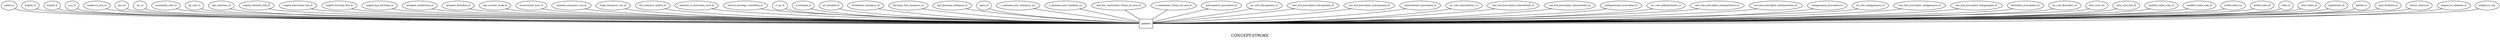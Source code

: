 graph ER {
	node [shape=box]
	patient [fontsize="10pt"]
	node [shape=ellipse]
	patient_patient_id [label=patient_id fontsize="8pt"]
	patient_patient_id -- patient [len=1.5]
	patient_hospital_cd [label=hospital_cd fontsize="8pt"]
	patient_hospital_cd -- patient [len=1.5]
	patient_hospital_st [label=hospital_st fontsize="8pt"]
	patient_hospital_st -- patient [len=1.5]
	patient_ccaa_cd [label=ccaa_cd fontsize="8pt"]
	patient_ccaa_cd -- patient [len=1.5]
	patient_healthcare_area_cd [label=healthcare_area_cd fontsize="8pt"]
	patient_healthcare_area_cd -- patient [len=2.1]
	patient_age_nm [label=age_nm fontsize="8pt"]
	patient_age_nm -- patient [len=1.5]
	patient_sex_cd [label=sex_cd fontsize="8pt"]
	patient_sex_cd -- patient [len=1.5]
	patient_municipality_code_cd [label=municipality_code_cd fontsize="8pt"]
	patient_municipality_code_cd -- patient [len=2.1]
	patient_zip_code_cd [label=zip_code_cd fontsize="8pt"]
	patient_zip_code_cd -- patient [len=1.5]
	patient_type_admission_cd [label=type_admission_cd fontsize="8pt"]
	patient_type_admission_cd -- patient [len=2.1]
	patient_hospital_admission_date_dt [label=hospital_admission_date_dt fontsize="8pt"]
	patient_hospital_admission_date_dt -- patient [len=2.1]
	patient_hospital_intervention_date_dt [label=hospital_intervention_date_dt fontsize="8pt"]
	patient_hospital_intervention_date_dt -- patient [len=2.1]
	patient_hospital_discharge_date_dt [label=hospital_discharge_date_dt fontsize="8pt"]
	patient_hospital_discharge_date_dt -- patient [len=2.1]
	patient_hospital_type_discharge_cd [label=hospital_type_discharge_cd fontsize="8pt"]
	patient_hospital_type_discharge_cd -- patient [len=2.1]
	patient_inhospital_trombectomy_bl [label=inhospital_trombectomy_bl fontsize="8pt"]
	patient_inhospital_trombectomy_bl -- patient [len=2.1]
	patient_inhospital_fibrinolysis_bl [label=inhospital_fibrinolysis_bl fontsize="8pt"]
	patient_inhospital_fibrinolysis_bl -- patient [len=2.1]
	patient_type_ischemic_stroke_bl [label=type_ischemic_stroke_bl fontsize="8pt"]
	patient_type_ischemic_stroke_bl -- patient [len=2.1]
	patient_socioeconomic_level_cd [label=socioeconomic_level_cd fontsize="8pt"]
	patient_socioeconomic_level_cd -- patient [len=2.1]
	patient_admission_emergency_care_dt [label=admission_emergency_care_dt fontsize="8pt"]
	patient_admission_emergency_care_dt -- patient [len=2.1]
	patient_triage_emergency_care_dt [label=triage_emergency_care_dt fontsize="8pt"]
	patient_triage_emergency_care_dt -- patient [len=2.1]
	patient_first_asisstance_medical_dt [label=first_asisstance_medical_dt fontsize="8pt"]
	patient_first_asisstance_medical_dt -- patient [len=2.1]
	patient_admission_to_observation_ward_dt [label=admission_to_observation_ward_dt fontsize="8pt"]
	patient_admission_to_observation_ward_dt -- patient [len=2.1]
	patient_internal_neurology_consultation_dt [label=internal_neurology_consultation_dt fontsize="8pt"]
	patient_internal_neurology_consultation_dt -- patient [len=2.1]
	patient_ct_mri_dt [label=ct_mri_dt fontsize="8pt"]
	patient_ct_mri_dt -- patient [len=1.5]
	patient_ct_inhospital_bl [label=ct_inhospital_bl fontsize="8pt"]
	patient_ct_inhospital_bl -- patient [len=2.1]
	patient_mri_inhospital_bl [label=mri_inhospital_bl fontsize="8pt"]
	patient_mri_inhospital_bl -- patient [len=2.1]
	patient_thrombolysis_emergency_dt [label=thrombolysis_emergency_dt fontsize="8pt"]
	patient_thrombolysis_emergency_dt -- patient [len=2.1]
	patient_discharge_from_emergency_dt [label=discharge_from_emergency_dt fontsize="8pt"]
	patient_discharge_from_emergency_dt -- patient [len=2.1]
	patient_type_discharge_emergency_bl [label=type_discharge_emergency_bl fontsize="8pt"]
	patient_type_discharge_emergency_bl -- patient [len=2.1]
	patient_exitus_dt [label=exitus_dt fontsize="8pt"]
	patient_exitus_dt -- patient [len=1.5]
	patient_n_admission_prior_emergency_nm [label=n_admission_prior_emergency_nm fontsize="8pt"]
	patient_n_admission_prior_emergency_nm -- patient [len=2.1]
	patient_n_admission_prior_inhospital_nm [label=n_admission_prior_inhospital_nm fontsize="8pt"]
	patient_n_admission_prior_inhospital_nm -- patient [len=2.1]
	patient_date_first_readmissions_30days_all_cause_dt [label=date_first_readmissions_30days_all_cause_dt fontsize="8pt"]
	patient_date_first_readmissions_30days_all_cause_dt -- patient [len=2.1]
	patient_n_readmissions_30days_all_cause_bl [label=n_readmissions_30days_all_cause_bl fontsize="8pt"]
	patient_n_readmissions_30days_all_cause_bl -- patient [len=2.1]
	patient_anticoagulants_prescriptions_bl [label=anticoagulants_prescriptions_bl fontsize="8pt"]
	patient_anticoagulants_prescriptions_bl -- patient [len=2.1]
	patient_atc_code_anticoagulants_cd [label=atc_code_anticoagulants_cd fontsize="8pt"]
	patient_atc_code_anticoagulants_cd -- patient [len=2.1]
	patient_start_date_prescription_anticoagulants_dt [label=start_date_prescription_anticoagulants_dt fontsize="8pt"]
	patient_start_date_prescription_anticoagulants_dt -- patient [len=2.1]
	patient_end_date_prescription_anticoagulants_dt [label=end_date_prescription_anticoagulants_dt fontsize="8pt"]
	patient_end_date_prescription_anticoagulants_dt -- patient [len=2.1]
	patient_antiarrhythmics_prescription_bl [label=antiarrhythmics_prescription_bl fontsize="8pt"]
	patient_antiarrhythmics_prescription_bl -- patient [len=2.1]
	patient_atc_code_antiarrhythmic_cd [label=atc_code_antiarrhythmic_cd fontsize="8pt"]
	patient_atc_code_antiarrhythmic_cd -- patient [len=2.1]
	patient_start_date_prescription_antiarrhythmic_dt [label=start_date_prescription_antiarrhythmic_dt fontsize="8pt"]
	patient_start_date_prescription_antiarrhythmic_dt -- patient [len=2.1]
	patient_end_date_prescription_antiarrhythmic_dt [label=end_date_prescription_antiarrhythmic_dt fontsize="8pt"]
	patient_end_date_prescription_antiarrhythmic_dt -- patient [len=2.1]
	patient_antihypertensive_prescription_bl [label=antihypertensive_prescription_bl fontsize="8pt"]
	patient_antihypertensive_prescription_bl -- patient [len=2.1]
	patient_atc_code_antihypertensive_cd [label=atc_code_antihypertensive_cd fontsize="8pt"]
	patient_atc_code_antihypertensive_cd -- patient [len=2.1]
	patient_start_date_prescription_antihypertensive_dt [label=start_date_prescription_antihypertensive_dt fontsize="8pt"]
	patient_start_date_prescription_antihypertensive_dt -- patient [len=2.1]
	patient_end_date_prescription_antihypertensive_dt [label=end_date_prescription_antihypertensive_dt fontsize="8pt"]
	patient_end_date_prescription_antihypertensive_dt -- patient [len=2.1]
	patient_antiaggregants_prescription_bl [label=antiaggregants_prescription_bl fontsize="8pt"]
	patient_antiaggregants_prescription_bl -- patient [len=2.1]
	patient_atc_code_antiaggregants_cd [label=atc_code_antiaggregants_cd fontsize="8pt"]
	patient_atc_code_antiaggregants_cd -- patient [len=2.1]
	patient_start_date_prescription_antiaggregants_dt [label=start_date_prescription_antiaggregants_dt fontsize="8pt"]
	patient_start_date_prescription_antiaggregants_dt -- patient [len=2.1]
	patient_end_date_prescription_antiaggregants_dt [label=end_date_prescription_antiaggregants_dt fontsize="8pt"]
	patient_end_date_prescription_antiaggregants_dt -- patient [len=2.1]
	patient_fibrinolitics_prescriptions_bl [label=fibrinolitics_prescriptions_bl fontsize="8pt"]
	patient_fibrinolitics_prescriptions_bl -- patient [len=2.1]
	patient_atc_code_fibrinolitics_cd [label=atc_code_fibrinolitics_cd fontsize="8pt"]
	patient_atc_code_fibrinolitics_cd -- patient [len=2.1]
	patient_nihss_score_nm [label=nihss_score_nm fontsize="8pt"]
	patient_nihss_score_nm -- patient [len=1.5]
	patient_nihss_score_date_dt [label=nihss_score_date_dt fontsize="8pt"]
	patient_nihss_score_date_dt -- patient [len=2.1]
	patient_modified_rankin_scale_cd [label=modified_rankin_scale_cd fontsize="8pt"]
	patient_modified_rankin_scale_cd -- patient [len=2.1]
	patient_modified_rankin_scale_dt [label=modified_rankin_scale_dt fontsize="8pt"]
	patient_modified_rankin_scale_dt -- patient [len=2.1]
	patient_barthel_index_nm [label=barthel_index_nm fontsize="8pt"]
	patient_barthel_index_nm -- patient [len=2.1]
	patient_barthel_index_dt [label=barthel_index_dt fontsize="8pt"]
	patient_barthel_index_dt -- patient [len=2.1]
	patient_exitus_bl [label=exitus_bl fontsize="8pt"]
	patient_exitus_bl -- patient [len=1.5]
	patient_heart_failure_bl [label=heart_failure_bl fontsize="8pt"]
	patient_heart_failure_bl -- patient [len=2.1]
	patient_hypertension_bl [label=hypertension_bl fontsize="8pt"]
	patient_hypertension_bl -- patient [len=1.5]
	patient_diabetes_bl [label=diabetes_bl fontsize="8pt"]
	patient_diabetes_bl -- patient [len=1.5]
	patient_atrial_fibrillation_bl [label=atrial_fibrillation_bl fontsize="8pt"]
	patient_atrial_fibrillation_bl -- patient [len=2.1]
	patient_valvular_disease_bl [label=valvular_disease_bl fontsize="8pt"]
	patient_valvular_disease_bl -- patient [len=2.1]
	patient_hospital_icu_admission_bl [label=hospital_icu_admission_bl fontsize="8pt"]
	patient_hospital_icu_admission_bl -- patient [len=2.1]
	patient_hospital_icu_stay [label=hospital_icu_stay fontsize="8pt"]
	patient_hospital_icu_stay -- patient [len=2.1]
	node [shape=box]
	node [color=lightgrey shape=diamond style=filled]
	label="\nCONCEPT-STROKE"
	fontsize=15
}
